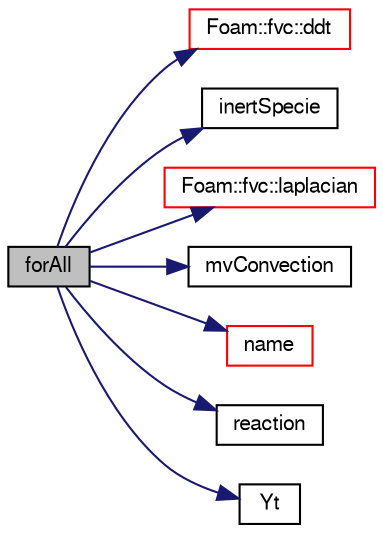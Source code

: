 digraph "forAll"
{
  bgcolor="transparent";
  edge [fontname="FreeSans",fontsize="10",labelfontname="FreeSans",labelfontsize="10"];
  node [fontname="FreeSans",fontsize="10",shape=record];
  rankdir="LR";
  Node6 [label="forAll",height=0.2,width=0.4,color="black", fillcolor="grey75", style="filled", fontcolor="black"];
  Node6 -> Node7 [color="midnightblue",fontsize="10",style="solid",fontname="FreeSans"];
  Node7 [label="Foam::fvc::ddt",height=0.2,width=0.4,color="red",URL="$a21134.html#a5dc871206ab86042756c8ccfdc5797ad"];
  Node6 -> Node309 [color="midnightblue",fontsize="10",style="solid",fontname="FreeSans"];
  Node309 [label="inertSpecie",height=0.2,width=0.4,color="black",URL="$a38978.html#a176b66e849f8a3631fd523c56ab7a414"];
  Node6 -> Node310 [color="midnightblue",fontsize="10",style="solid",fontname="FreeSans"];
  Node310 [label="Foam::fvc::laplacian",height=0.2,width=0.4,color="red",URL="$a21134.html#ac75bff389d0405149b204b0d7ac214cd"];
  Node6 -> Node312 [color="midnightblue",fontsize="10",style="solid",fontname="FreeSans"];
  Node312 [label="mvConvection",height=0.2,width=0.4,color="black",URL="$a38177.html#a485ac6d8bab3756876f7dcf0087d72de"];
  Node6 -> Node300 [color="midnightblue",fontsize="10",style="solid",fontname="FreeSans"];
  Node300 [label="name",height=0.2,width=0.4,color="red",URL="$a12539.html#a82e193fb66ae8aade6c98ed7ff994906",tooltip="Return a string representation of a Scalar. "];
  Node6 -> Node313 [color="midnightblue",fontsize="10",style="solid",fontname="FreeSans"];
  Node313 [label="reaction",height=0.2,width=0.4,color="black",URL="$a38984.html#a31e20dded3aa39de922899a34687efcc"];
  Node6 -> Node314 [color="midnightblue",fontsize="10",style="solid",fontname="FreeSans"];
  Node314 [label="Yt",height=0.2,width=0.4,color="black",URL="$a38177.html#a7746da0f0a93e9f860fcbe501c80f0d3"];
}
